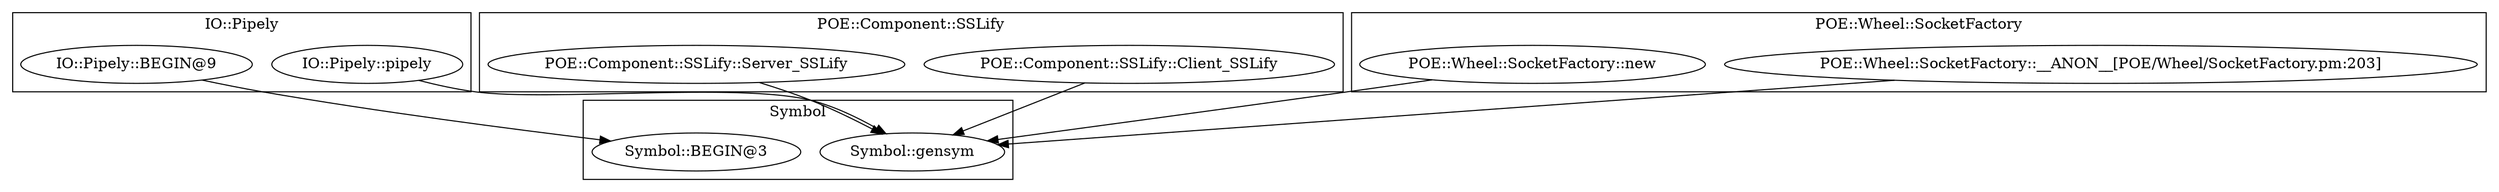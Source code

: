 digraph {
graph [overlap=false]
subgraph cluster_Symbol {
	label="Symbol";
	"Symbol::gensym";
	"Symbol::BEGIN@3";
}
subgraph cluster_IO_Pipely {
	label="IO::Pipely";
	"IO::Pipely::pipely";
	"IO::Pipely::BEGIN@9";
}
subgraph cluster_POE_Component_SSLify {
	label="POE::Component::SSLify";
	"POE::Component::SSLify::Client_SSLify";
	"POE::Component::SSLify::Server_SSLify";
}
subgraph cluster_POE_Wheel_SocketFactory {
	label="POE::Wheel::SocketFactory";
	"POE::Wheel::SocketFactory::__ANON__[POE/Wheel/SocketFactory.pm:203]";
	"POE::Wheel::SocketFactory::new";
}
"IO::Pipely::BEGIN@9" -> "Symbol::BEGIN@3";
"POE::Wheel::SocketFactory::__ANON__[POE/Wheel/SocketFactory.pm:203]" -> "Symbol::gensym";
"IO::Pipely::pipely" -> "Symbol::gensym";
"POE::Component::SSLify::Server_SSLify" -> "Symbol::gensym";
"POE::Wheel::SocketFactory::new" -> "Symbol::gensym";
"POE::Component::SSLify::Client_SSLify" -> "Symbol::gensym";
}
